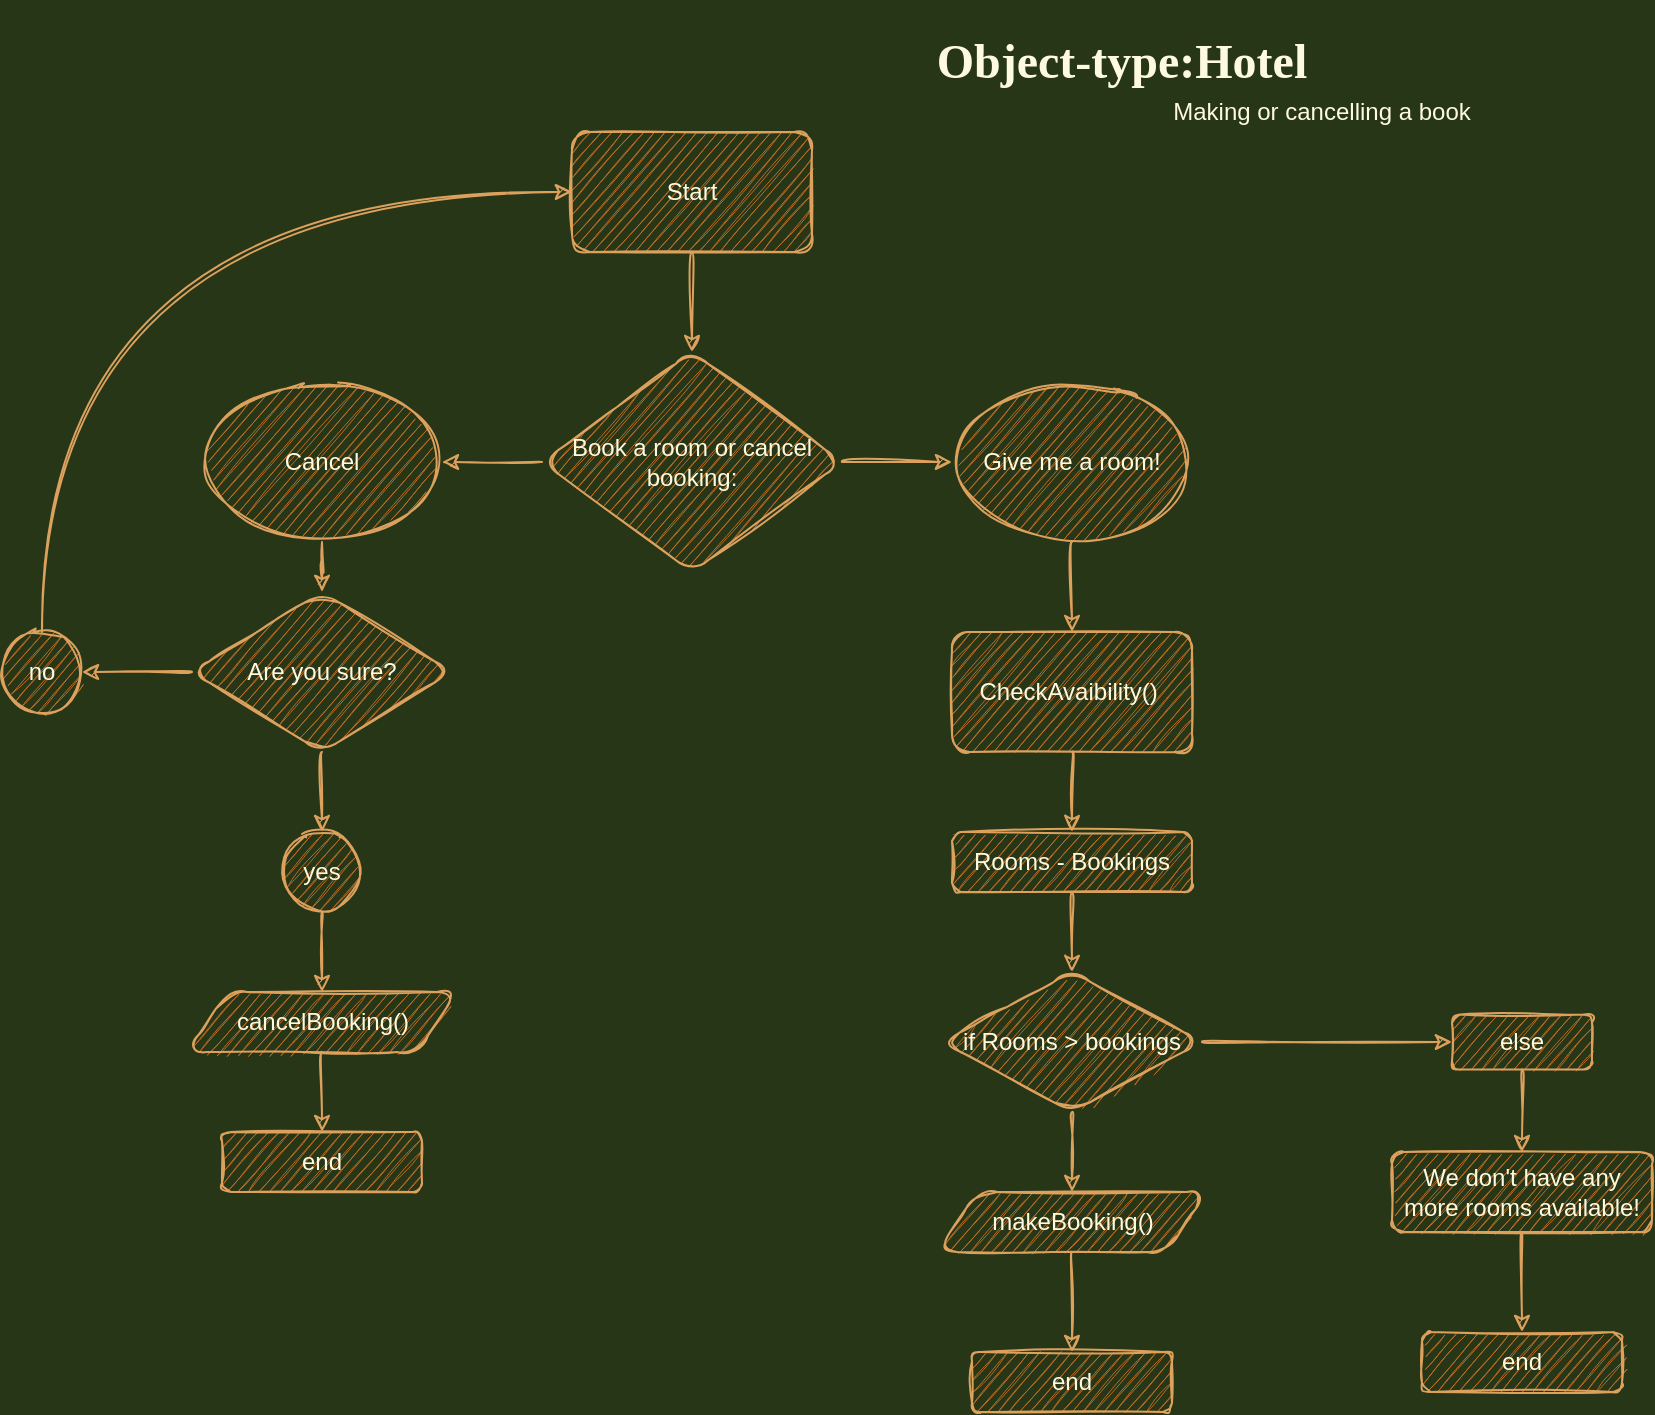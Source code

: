 <mxfile version="14.7.3" type="github">
  <diagram id="Ub_-cwKY4jWS1MkUW-Q0" name="Page-1">
    <mxGraphModel dx="862" dy="1693" grid="1" gridSize="10" guides="1" tooltips="1" connect="1" arrows="1" fold="1" page="1" pageScale="1" pageWidth="827" pageHeight="1169" background="#283618" math="0" shadow="0">
      <root>
        <mxCell id="0" />
        <mxCell id="1" parent="0" />
        <mxCell id="lTdUcUjUeGvDN3bOYbYP-1" value="&lt;h1&gt;&lt;font face=&quot;Tahoma&quot;&gt;Object-type:Hotel&lt;/font&gt;&lt;/h1&gt;" style="text;html=1;strokeColor=none;fillColor=none;align=center;verticalAlign=middle;whiteSpace=wrap;sketch=1;rounded=1;fontColor=#FEFAE0;" vertex="1" parent="1">
          <mxGeometry x="450" y="-90" width="240" height="50" as="geometry" />
        </mxCell>
        <mxCell id="lTdUcUjUeGvDN3bOYbYP-2" value="Making or cancelling a book&lt;br&gt;" style="text;html=1;strokeColor=none;fillColor=none;align=center;verticalAlign=middle;whiteSpace=wrap;sketch=1;rounded=1;fontColor=#FEFAE0;" vertex="1" parent="1">
          <mxGeometry x="540" y="-70" width="260" height="60" as="geometry" />
        </mxCell>
        <mxCell id="lTdUcUjUeGvDN3bOYbYP-113" style="edgeStyle=orthogonalEdgeStyle;sketch=1;orthogonalLoop=1;jettySize=auto;html=1;exitX=0;exitY=0.5;exitDx=0;exitDy=0;entryX=1;entryY=0.5;entryDx=0;entryDy=0;curved=1;labelBackgroundColor=#283618;strokeColor=#DDA15E;fontColor=#FEFAE0;" edge="1" parent="1" source="lTdUcUjUeGvDN3bOYbYP-55" target="lTdUcUjUeGvDN3bOYbYP-112">
          <mxGeometry relative="1" as="geometry" />
        </mxCell>
        <mxCell id="lTdUcUjUeGvDN3bOYbYP-114" style="edgeStyle=orthogonalEdgeStyle;sketch=1;orthogonalLoop=1;jettySize=auto;html=1;curved=1;labelBackgroundColor=#283618;strokeColor=#DDA15E;fontColor=#FEFAE0;" edge="1" parent="1" source="lTdUcUjUeGvDN3bOYbYP-55" target="lTdUcUjUeGvDN3bOYbYP-109">
          <mxGeometry relative="1" as="geometry" />
        </mxCell>
        <mxCell id="lTdUcUjUeGvDN3bOYbYP-55" value="Book a room or cancel&lt;br&gt;booking:" style="rhombus;whiteSpace=wrap;html=1;sketch=1;rounded=1;fillColor=#BC6C25;strokeColor=#DDA15E;fontColor=#FEFAE0;" vertex="1" parent="1">
          <mxGeometry x="280" y="80" width="150" height="110" as="geometry" />
        </mxCell>
        <mxCell id="lTdUcUjUeGvDN3bOYbYP-63" value="" style="edgeStyle=orthogonalEdgeStyle;sketch=1;orthogonalLoop=1;jettySize=auto;html=1;curved=1;labelBackgroundColor=#283618;strokeColor=#DDA15E;fontColor=#FEFAE0;" edge="1" parent="1" source="lTdUcUjUeGvDN3bOYbYP-61" target="lTdUcUjUeGvDN3bOYbYP-62">
          <mxGeometry relative="1" as="geometry" />
        </mxCell>
        <mxCell id="lTdUcUjUeGvDN3bOYbYP-61" value="CheckAvaibility()&amp;nbsp;" style="whiteSpace=wrap;html=1;sketch=1;rounded=1;fillColor=#BC6C25;strokeColor=#DDA15E;fontColor=#FEFAE0;" vertex="1" parent="1">
          <mxGeometry x="485" y="220" width="120" height="60" as="geometry" />
        </mxCell>
        <mxCell id="lTdUcUjUeGvDN3bOYbYP-101" value="" style="edgeStyle=orthogonalEdgeStyle;sketch=1;orthogonalLoop=1;jettySize=auto;html=1;curved=1;labelBackgroundColor=#283618;strokeColor=#DDA15E;fontColor=#FEFAE0;" edge="1" parent="1" source="lTdUcUjUeGvDN3bOYbYP-62" target="lTdUcUjUeGvDN3bOYbYP-94">
          <mxGeometry relative="1" as="geometry" />
        </mxCell>
        <mxCell id="lTdUcUjUeGvDN3bOYbYP-62" value="Rooms - Bookings" style="whiteSpace=wrap;html=1;sketch=1;rounded=1;fillColor=#BC6C25;strokeColor=#DDA15E;fontColor=#FEFAE0;" vertex="1" parent="1">
          <mxGeometry x="485" y="320" width="120" height="30" as="geometry" />
        </mxCell>
        <mxCell id="lTdUcUjUeGvDN3bOYbYP-106" value="" style="edgeStyle=orthogonalEdgeStyle;sketch=1;orthogonalLoop=1;jettySize=auto;html=1;curved=1;labelBackgroundColor=#283618;strokeColor=#DDA15E;fontColor=#FEFAE0;" edge="1" parent="1" source="lTdUcUjUeGvDN3bOYbYP-72" target="lTdUcUjUeGvDN3bOYbYP-80">
          <mxGeometry relative="1" as="geometry" />
        </mxCell>
        <mxCell id="lTdUcUjUeGvDN3bOYbYP-72" value="We don&#39;t have any more rooms available!" style="whiteSpace=wrap;html=1;sketch=1;rounded=1;fillColor=#BC6C25;strokeColor=#DDA15E;fontColor=#FEFAE0;" vertex="1" parent="1">
          <mxGeometry x="705" y="480" width="130" height="40" as="geometry" />
        </mxCell>
        <mxCell id="lTdUcUjUeGvDN3bOYbYP-80" value="end" style="whiteSpace=wrap;html=1;sketch=1;rounded=1;fillColor=#BC6C25;strokeColor=#DDA15E;fontColor=#FEFAE0;" vertex="1" parent="1">
          <mxGeometry x="720" y="570" width="100" height="30" as="geometry" />
        </mxCell>
        <mxCell id="lTdUcUjUeGvDN3bOYbYP-108" value="" style="edgeStyle=orthogonalEdgeStyle;sketch=1;orthogonalLoop=1;jettySize=auto;html=1;curved=1;labelBackgroundColor=#283618;strokeColor=#DDA15E;fontColor=#FEFAE0;" edge="1" parent="1" source="lTdUcUjUeGvDN3bOYbYP-84" target="lTdUcUjUeGvDN3bOYbYP-107">
          <mxGeometry relative="1" as="geometry" />
        </mxCell>
        <mxCell id="lTdUcUjUeGvDN3bOYbYP-84" value="makeBooking()" style="shape=parallelogram;perimeter=parallelogramPerimeter;whiteSpace=wrap;html=1;fixedSize=1;sketch=1;rounded=1;fillColor=#BC6C25;strokeColor=#DDA15E;fontColor=#FEFAE0;" vertex="1" parent="1">
          <mxGeometry x="477.5" y="500" width="135" height="30" as="geometry" />
        </mxCell>
        <mxCell id="lTdUcUjUeGvDN3bOYbYP-105" style="edgeStyle=orthogonalEdgeStyle;sketch=1;orthogonalLoop=1;jettySize=auto;html=1;entryX=0.5;entryY=0;entryDx=0;entryDy=0;curved=1;labelBackgroundColor=#283618;strokeColor=#DDA15E;fontColor=#FEFAE0;" edge="1" parent="1" source="lTdUcUjUeGvDN3bOYbYP-92" target="lTdUcUjUeGvDN3bOYbYP-72">
          <mxGeometry relative="1" as="geometry" />
        </mxCell>
        <mxCell id="lTdUcUjUeGvDN3bOYbYP-92" value="else" style="whiteSpace=wrap;html=1;sketch=1;rounded=1;fillColor=#BC6C25;strokeColor=#DDA15E;fontColor=#FEFAE0;" vertex="1" parent="1">
          <mxGeometry x="735" y="411.25" width="70" height="27.5" as="geometry" />
        </mxCell>
        <mxCell id="lTdUcUjUeGvDN3bOYbYP-96" value="" style="edgeStyle=orthogonalEdgeStyle;sketch=1;orthogonalLoop=1;jettySize=auto;html=1;curved=1;labelBackgroundColor=#283618;strokeColor=#DDA15E;fontColor=#FEFAE0;" edge="1" parent="1" source="lTdUcUjUeGvDN3bOYbYP-94" target="lTdUcUjUeGvDN3bOYbYP-84">
          <mxGeometry relative="1" as="geometry" />
        </mxCell>
        <mxCell id="lTdUcUjUeGvDN3bOYbYP-104" style="edgeStyle=orthogonalEdgeStyle;sketch=1;orthogonalLoop=1;jettySize=auto;html=1;entryX=0;entryY=0.5;entryDx=0;entryDy=0;curved=1;labelBackgroundColor=#283618;strokeColor=#DDA15E;fontColor=#FEFAE0;" edge="1" parent="1" source="lTdUcUjUeGvDN3bOYbYP-94" target="lTdUcUjUeGvDN3bOYbYP-92">
          <mxGeometry relative="1" as="geometry" />
        </mxCell>
        <mxCell id="lTdUcUjUeGvDN3bOYbYP-94" value="if Rooms &amp;gt; bookings" style="rhombus;whiteSpace=wrap;html=1;sketch=1;rounded=1;fillColor=#BC6C25;strokeColor=#DDA15E;fontColor=#FEFAE0;" vertex="1" parent="1">
          <mxGeometry x="480" y="390" width="130" height="70" as="geometry" />
        </mxCell>
        <mxCell id="lTdUcUjUeGvDN3bOYbYP-107" value="end" style="whiteSpace=wrap;html=1;sketch=1;rounded=1;fillColor=#BC6C25;strokeColor=#DDA15E;fontColor=#FEFAE0;" vertex="1" parent="1">
          <mxGeometry x="495" y="580" width="100" height="30" as="geometry" />
        </mxCell>
        <mxCell id="lTdUcUjUeGvDN3bOYbYP-110" value="" style="edgeStyle=orthogonalEdgeStyle;sketch=1;orthogonalLoop=1;jettySize=auto;html=1;curved=1;labelBackgroundColor=#283618;strokeColor=#DDA15E;fontColor=#FEFAE0;" edge="1" parent="1" source="lTdUcUjUeGvDN3bOYbYP-109" target="lTdUcUjUeGvDN3bOYbYP-61">
          <mxGeometry relative="1" as="geometry" />
        </mxCell>
        <mxCell id="lTdUcUjUeGvDN3bOYbYP-109" value="Give me a room!" style="ellipse;whiteSpace=wrap;html=1;sketch=1;rounded=1;fillColor=#BC6C25;strokeColor=#DDA15E;fontColor=#FEFAE0;" vertex="1" parent="1">
          <mxGeometry x="485" y="95" width="120" height="80" as="geometry" />
        </mxCell>
        <mxCell id="lTdUcUjUeGvDN3bOYbYP-116" value="" style="edgeStyle=orthogonalEdgeStyle;sketch=1;orthogonalLoop=1;jettySize=auto;html=1;curved=1;labelBackgroundColor=#283618;strokeColor=#DDA15E;fontColor=#FEFAE0;" edge="1" parent="1" source="lTdUcUjUeGvDN3bOYbYP-112" target="lTdUcUjUeGvDN3bOYbYP-115">
          <mxGeometry relative="1" as="geometry" />
        </mxCell>
        <mxCell id="lTdUcUjUeGvDN3bOYbYP-112" value="Cancel" style="ellipse;whiteSpace=wrap;html=1;sketch=1;rounded=1;fillColor=#BC6C25;strokeColor=#DDA15E;fontColor=#FEFAE0;" vertex="1" parent="1">
          <mxGeometry x="110" y="95" width="120" height="80" as="geometry" />
        </mxCell>
        <mxCell id="lTdUcUjUeGvDN3bOYbYP-122" value="" style="edgeStyle=orthogonalEdgeStyle;sketch=1;orthogonalLoop=1;jettySize=auto;html=1;curved=1;labelBackgroundColor=#283618;strokeColor=#DDA15E;fontColor=#FEFAE0;" edge="1" parent="1" source="lTdUcUjUeGvDN3bOYbYP-115" target="lTdUcUjUeGvDN3bOYbYP-121">
          <mxGeometry relative="1" as="geometry" />
        </mxCell>
        <mxCell id="lTdUcUjUeGvDN3bOYbYP-130" style="edgeStyle=orthogonalEdgeStyle;sketch=1;orthogonalLoop=1;jettySize=auto;html=1;entryX=0.5;entryY=0;entryDx=0;entryDy=0;curved=1;labelBackgroundColor=#283618;strokeColor=#DDA15E;fontColor=#FEFAE0;" edge="1" parent="1" source="lTdUcUjUeGvDN3bOYbYP-115" target="lTdUcUjUeGvDN3bOYbYP-129">
          <mxGeometry relative="1" as="geometry" />
        </mxCell>
        <mxCell id="lTdUcUjUeGvDN3bOYbYP-115" value="Are you sure?" style="rhombus;whiteSpace=wrap;html=1;sketch=1;rounded=1;fillColor=#BC6C25;strokeColor=#DDA15E;fontColor=#FEFAE0;" vertex="1" parent="1">
          <mxGeometry x="105" y="200" width="130" height="80" as="geometry" />
        </mxCell>
        <mxCell id="lTdUcUjUeGvDN3bOYbYP-126" style="edgeStyle=orthogonalEdgeStyle;sketch=1;orthogonalLoop=1;jettySize=auto;html=1;entryX=0;entryY=0.5;entryDx=0;entryDy=0;curved=1;labelBackgroundColor=#283618;strokeColor=#DDA15E;fontColor=#FEFAE0;" edge="1" parent="1" source="lTdUcUjUeGvDN3bOYbYP-121" target="lTdUcUjUeGvDN3bOYbYP-124">
          <mxGeometry relative="1" as="geometry">
            <Array as="points">
              <mxPoint x="30" />
            </Array>
          </mxGeometry>
        </mxCell>
        <mxCell id="lTdUcUjUeGvDN3bOYbYP-121" value="no" style="ellipse;whiteSpace=wrap;html=1;sketch=1;rounded=1;fillColor=#BC6C25;strokeColor=#DDA15E;fontColor=#FEFAE0;" vertex="1" parent="1">
          <mxGeometry x="10" y="220" width="40" height="40" as="geometry" />
        </mxCell>
        <mxCell id="lTdUcUjUeGvDN3bOYbYP-125" value="" style="edgeStyle=orthogonalEdgeStyle;sketch=1;orthogonalLoop=1;jettySize=auto;html=1;curved=1;labelBackgroundColor=#283618;strokeColor=#DDA15E;fontColor=#FEFAE0;" edge="1" parent="1" source="lTdUcUjUeGvDN3bOYbYP-124" target="lTdUcUjUeGvDN3bOYbYP-55">
          <mxGeometry relative="1" as="geometry" />
        </mxCell>
        <mxCell id="lTdUcUjUeGvDN3bOYbYP-124" value="Start" style="whiteSpace=wrap;html=1;sketch=1;rounded=1;fillColor=#BC6C25;strokeColor=#DDA15E;fontColor=#FEFAE0;" vertex="1" parent="1">
          <mxGeometry x="295" y="-30" width="120" height="60" as="geometry" />
        </mxCell>
        <mxCell id="lTdUcUjUeGvDN3bOYbYP-135" value="" style="edgeStyle=orthogonalEdgeStyle;sketch=1;orthogonalLoop=1;jettySize=auto;html=1;curved=1;labelBackgroundColor=#283618;strokeColor=#DDA15E;fontColor=#FEFAE0;" edge="1" parent="1" source="lTdUcUjUeGvDN3bOYbYP-129" target="lTdUcUjUeGvDN3bOYbYP-133">
          <mxGeometry relative="1" as="geometry" />
        </mxCell>
        <mxCell id="lTdUcUjUeGvDN3bOYbYP-129" value="yes" style="ellipse;whiteSpace=wrap;html=1;sketch=1;rounded=1;fillColor=#BC6C25;strokeColor=#DDA15E;fontColor=#FEFAE0;" vertex="1" parent="1">
          <mxGeometry x="150" y="320" width="40" height="40" as="geometry" />
        </mxCell>
        <mxCell id="lTdUcUjUeGvDN3bOYbYP-138" style="edgeStyle=orthogonalEdgeStyle;sketch=1;orthogonalLoop=1;jettySize=auto;html=1;entryX=0.5;entryY=0;entryDx=0;entryDy=0;curved=1;labelBackgroundColor=#283618;strokeColor=#DDA15E;fontColor=#FEFAE0;" edge="1" parent="1" source="lTdUcUjUeGvDN3bOYbYP-133" target="lTdUcUjUeGvDN3bOYbYP-137">
          <mxGeometry relative="1" as="geometry" />
        </mxCell>
        <mxCell id="lTdUcUjUeGvDN3bOYbYP-133" value="cancelBooking()" style="shape=parallelogram;perimeter=parallelogramPerimeter;whiteSpace=wrap;html=1;fixedSize=1;sketch=1;rounded=1;fillColor=#BC6C25;strokeColor=#DDA15E;fontColor=#FEFAE0;" vertex="1" parent="1">
          <mxGeometry x="102.5" y="400" width="135" height="30" as="geometry" />
        </mxCell>
        <mxCell id="lTdUcUjUeGvDN3bOYbYP-137" value="end" style="whiteSpace=wrap;html=1;sketch=1;rounded=1;fillColor=#BC6C25;strokeColor=#DDA15E;fontColor=#FEFAE0;" vertex="1" parent="1">
          <mxGeometry x="120" y="470" width="100" height="30" as="geometry" />
        </mxCell>
      </root>
    </mxGraphModel>
  </diagram>
</mxfile>
